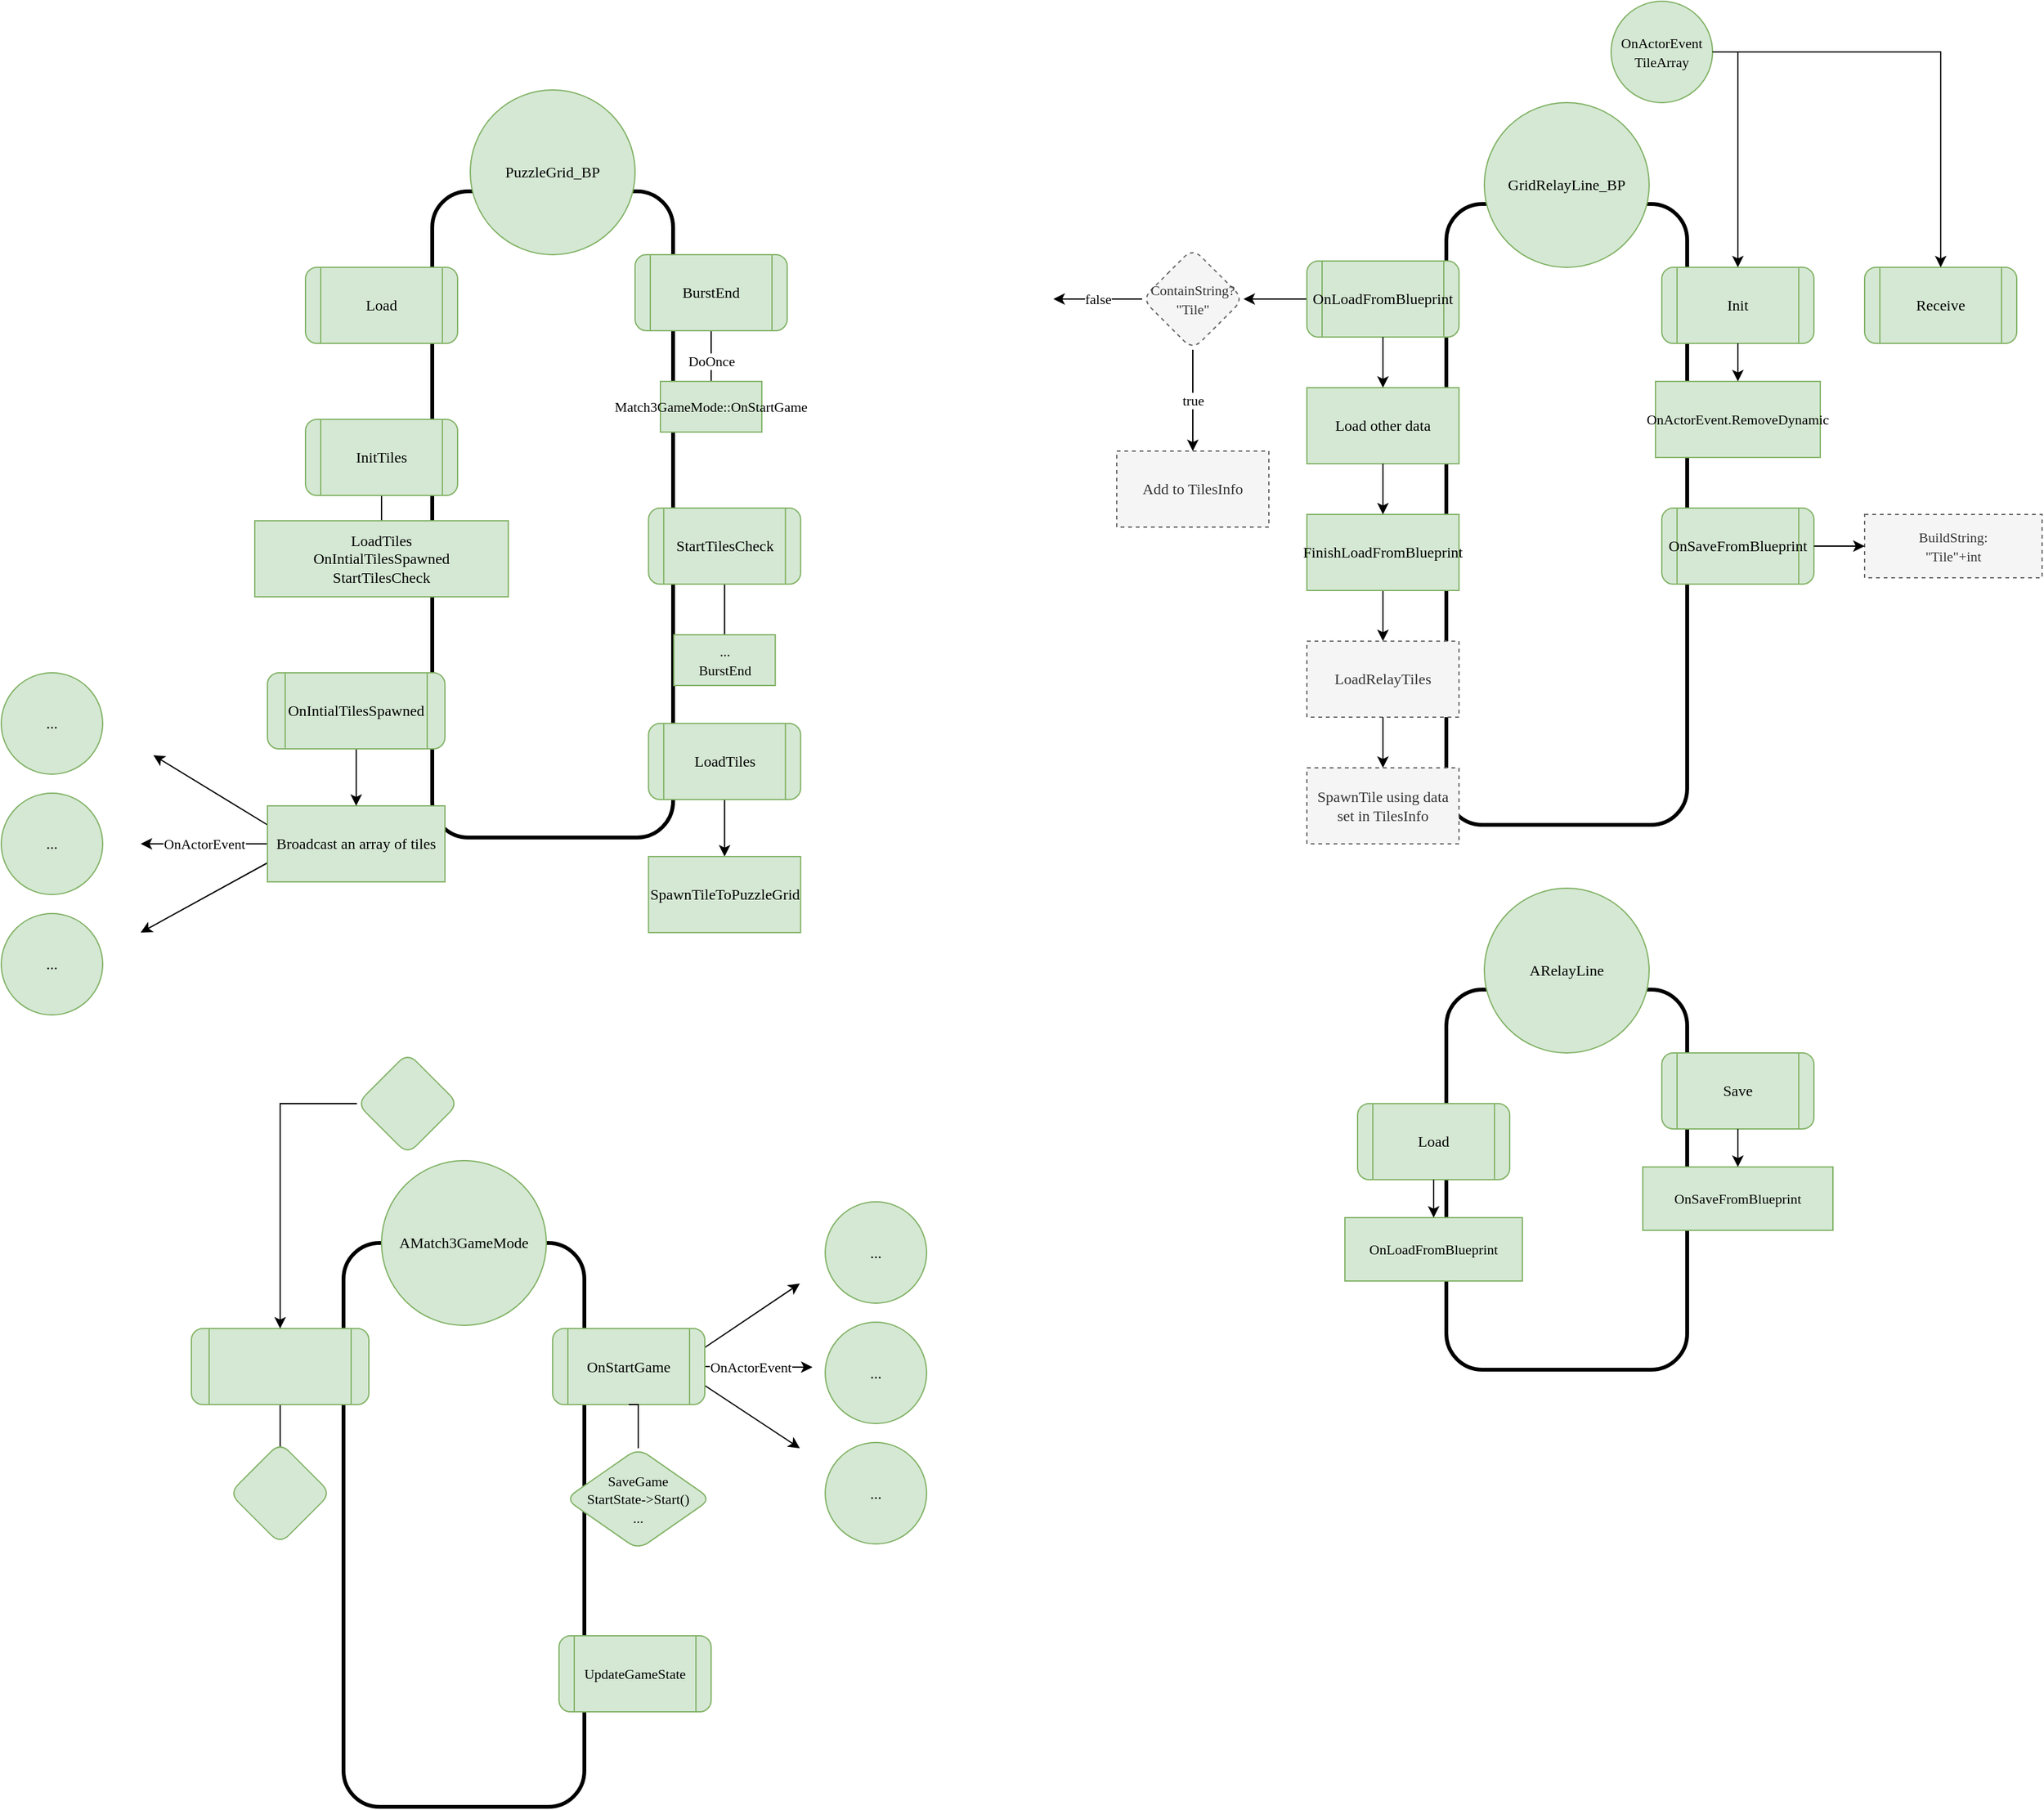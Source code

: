 <mxfile version="16.2.7" type="device"><diagram id="4u5bkuqh8i6XdxuR7M9z" name="Page-1"><mxGraphModel dx="2221" dy="1877" grid="1" gridSize="10" guides="1" tooltips="1" connect="1" arrows="1" fold="1" page="1" pageScale="1" pageWidth="850" pageHeight="1100" math="0" shadow="0"><root><mxCell id="0"/><mxCell id="1" parent="0"/><mxCell id="plS5oKs2EBD5TXASeQsz-4" value="" style="rounded=1;whiteSpace=wrap;html=1;fillColor=none;strokeWidth=3;fontFamily=SF Mono;" parent="1" vertex="1"><mxGeometry x="-660" y="-590" width="190" height="510" as="geometry"/></mxCell><mxCell id="plS5oKs2EBD5TXASeQsz-6" style="edgeStyle=none;rounded=1;orthogonalLoop=1;jettySize=auto;html=1;exitX=0.5;exitY=1;exitDx=0;exitDy=0;endArrow=none;endFill=0;entryX=0.5;entryY=0;entryDx=0;entryDy=0;fontFamily=SF Mono;" parent="1" source="plS5oKs2EBD5TXASeQsz-7" target="plS5oKs2EBD5TXASeQsz-22" edge="1"><mxGeometry relative="1" as="geometry"><mxPoint x="-440" y="-440" as="targetPoint"/></mxGeometry></mxCell><mxCell id="sbsRxTnk66kGfVWNklD2-2" value="DoOnce" style="edgeLabel;html=1;align=center;verticalAlign=middle;resizable=0;points=[];fontFamily=SF Mono;" parent="plS5oKs2EBD5TXASeQsz-6" vertex="1" connectable="0"><mxGeometry x="0.2" relative="1" as="geometry"><mxPoint as="offset"/></mxGeometry></mxCell><mxCell id="plS5oKs2EBD5TXASeQsz-7" value="BurstEnd" style="shape=process;whiteSpace=wrap;html=1;backgroundOutline=1;fillColor=#d5e8d4;strokeColor=#82b366;rounded=1;fontFamily=SF Mono;" parent="1" vertex="1"><mxGeometry x="-500" y="-540" width="120" height="60" as="geometry"/></mxCell><mxCell id="plS5oKs2EBD5TXASeQsz-12" value="PuzzleGrid_BP" style="ellipse;whiteSpace=wrap;html=1;aspect=fixed;fillColor=#d5e8d4;strokeColor=#82b366;rounded=1;fontFamily=SF Mono;" parent="1" vertex="1"><mxGeometry x="-630" y="-670" width="130" height="130" as="geometry"/></mxCell><mxCell id="plS5oKs2EBD5TXASeQsz-22" value="&lt;span style=&quot;font-size: 11px&quot;&gt;Match3GameMode::OnStartGame&lt;br&gt;&lt;/span&gt;" style="rounded=0;whiteSpace=wrap;html=1;fillColor=#d5e8d4;strokeColor=#82b366;fontFamily=SF Mono;" parent="1" vertex="1"><mxGeometry x="-480" y="-440" width="80" height="40" as="geometry"/></mxCell><mxCell id="sbsRxTnk66kGfVWNklD2-5" style="edgeStyle=orthogonalEdgeStyle;rounded=0;orthogonalLoop=1;jettySize=auto;html=1;exitX=0.5;exitY=1;exitDx=0;exitDy=0;entryX=0.5;entryY=0;entryDx=0;entryDy=0;fontFamily=SF Mono;endArrow=none;endFill=0;" parent="1" source="sbsRxTnk66kGfVWNklD2-3" target="sbsRxTnk66kGfVWNklD2-4" edge="1"><mxGeometry relative="1" as="geometry"/></mxCell><mxCell id="sbsRxTnk66kGfVWNklD2-3" value="InitTiles" style="shape=process;whiteSpace=wrap;html=1;backgroundOutline=1;fillColor=#d5e8d4;strokeColor=#82b366;rounded=1;fontFamily=SF Mono;" parent="1" vertex="1"><mxGeometry x="-760" y="-410" width="120" height="60" as="geometry"/></mxCell><mxCell id="sbsRxTnk66kGfVWNklD2-4" value="LoadTiles&lt;br&gt;OnIntialTilesSpawned&lt;span&gt;&lt;br&gt;StartTilesCheck&lt;br&gt;&lt;/span&gt;" style="rounded=0;whiteSpace=wrap;html=1;fillColor=#d5e8d4;strokeColor=#82b366;fontFamily=SF Mono;" parent="1" vertex="1"><mxGeometry x="-800" y="-330" width="200" height="60" as="geometry"/></mxCell><mxCell id="sbsRxTnk66kGfVWNklD2-17" style="edgeStyle=none;shape=connector;rounded=0;orthogonalLoop=1;jettySize=auto;html=1;exitX=0;exitY=0.25;exitDx=0;exitDy=0;labelBackgroundColor=default;fontFamily=SF Mono;fontSize=11;fontColor=default;endArrow=classic;endFill=1;strokeColor=default;" parent="1" source="sbsRxTnk66kGfVWNklD2-6" edge="1"><mxGeometry relative="1" as="geometry"><mxPoint x="-880" y="-145" as="targetPoint"/></mxGeometry></mxCell><mxCell id="sbsRxTnk66kGfVWNklD2-18" value="OnActorEvent" style="edgeStyle=none;shape=connector;rounded=0;orthogonalLoop=1;jettySize=auto;html=1;exitX=0;exitY=0.5;exitDx=0;exitDy=0;labelBackgroundColor=default;fontFamily=SF Mono;fontSize=11;fontColor=default;endArrow=classic;endFill=1;strokeColor=default;" parent="1" source="sbsRxTnk66kGfVWNklD2-6" edge="1"><mxGeometry relative="1" as="geometry"><mxPoint x="-890" y="-75" as="targetPoint"/></mxGeometry></mxCell><mxCell id="sbsRxTnk66kGfVWNklD2-19" style="edgeStyle=none;shape=connector;rounded=0;orthogonalLoop=1;jettySize=auto;html=1;exitX=0;exitY=0.75;exitDx=0;exitDy=0;labelBackgroundColor=default;fontFamily=SF Mono;fontSize=11;fontColor=default;endArrow=classic;endFill=1;strokeColor=default;" parent="1" source="sbsRxTnk66kGfVWNklD2-6" edge="1"><mxGeometry relative="1" as="geometry"><mxPoint x="-890" y="-5" as="targetPoint"/></mxGeometry></mxCell><mxCell id="sbsRxTnk66kGfVWNklD2-6" value="Broadcast an array of tiles" style="rounded=0;whiteSpace=wrap;html=1;fillColor=#d5e8d4;strokeColor=#82b366;fontFamily=SF Mono;" parent="1" vertex="1"><mxGeometry x="-790" y="-105" width="140" height="60" as="geometry"/></mxCell><mxCell id="sbsRxTnk66kGfVWNklD2-20" value="..." style="ellipse;whiteSpace=wrap;html=1;aspect=fixed;fillColor=#d5e8d4;strokeColor=#82b366;rounded=1;fontFamily=SF Mono;" parent="1" vertex="1"><mxGeometry x="-1000" y="-210" width="80" height="80" as="geometry"/></mxCell><mxCell id="sbsRxTnk66kGfVWNklD2-21" value="..." style="ellipse;whiteSpace=wrap;html=1;aspect=fixed;fillColor=#d5e8d4;strokeColor=#82b366;rounded=1;fontFamily=SF Mono;" parent="1" vertex="1"><mxGeometry x="-1000" y="-115" width="80" height="80" as="geometry"/></mxCell><mxCell id="sbsRxTnk66kGfVWNklD2-22" value="..." style="ellipse;whiteSpace=wrap;html=1;aspect=fixed;fillColor=#d5e8d4;strokeColor=#82b366;rounded=1;fontFamily=SF Mono;" parent="1" vertex="1"><mxGeometry x="-1000" y="-20" width="80" height="80" as="geometry"/></mxCell><mxCell id="sbsRxTnk66kGfVWNklD2-35" style="edgeStyle=orthogonalEdgeStyle;shape=connector;rounded=0;orthogonalLoop=1;jettySize=auto;html=1;exitX=0.5;exitY=1;exitDx=0;exitDy=0;entryX=0.5;entryY=0;entryDx=0;entryDy=0;labelBackgroundColor=default;fontFamily=SF Mono;fontSize=11;fontColor=default;endArrow=none;endFill=0;strokeColor=default;strokeWidth=1;" parent="1" source="sbsRxTnk66kGfVWNklD2-32" target="sbsRxTnk66kGfVWNklD2-33" edge="1"><mxGeometry relative="1" as="geometry"/></mxCell><mxCell id="sbsRxTnk66kGfVWNklD2-32" value="StartTilesCheck" style="shape=process;whiteSpace=wrap;html=1;backgroundOutline=1;fillColor=#d5e8d4;strokeColor=#82b366;rounded=1;fontFamily=SF Mono;" parent="1" vertex="1"><mxGeometry x="-489.37" y="-340" width="120" height="60" as="geometry"/></mxCell><mxCell id="sbsRxTnk66kGfVWNklD2-33" value="&lt;span style=&quot;font-size: 11px&quot;&gt;...&lt;br&gt;BurstEnd&lt;br&gt;&lt;/span&gt;" style="rounded=0;whiteSpace=wrap;html=1;fillColor=#d5e8d4;strokeColor=#82b366;fontFamily=SF Mono;" parent="1" vertex="1"><mxGeometry x="-469.37" y="-240" width="80" height="40" as="geometry"/></mxCell><mxCell id="SENwZf0jZD7FWOnmWLHz-13" style="edgeStyle=orthogonalEdgeStyle;rounded=0;orthogonalLoop=1;jettySize=auto;html=1;exitX=0.5;exitY=1;exitDx=0;exitDy=0;entryX=0.5;entryY=0;entryDx=0;entryDy=0;fontFamily=SF Mono;endArrow=classic;endFill=1;" edge="1" parent="1" source="sbsRxTnk66kGfVWNklD2-36" target="SENwZf0jZD7FWOnmWLHz-3"><mxGeometry relative="1" as="geometry"/></mxCell><mxCell id="sbsRxTnk66kGfVWNklD2-36" value="LoadTiles" style="shape=process;whiteSpace=wrap;html=1;backgroundOutline=1;fillColor=#d5e8d4;strokeColor=#82b366;rounded=1;fontFamily=SF Mono;" parent="1" vertex="1"><mxGeometry x="-489.37" y="-170" width="120" height="60" as="geometry"/></mxCell><mxCell id="PpKmrXKblxtawLF01E2E-1" value="Load" style="shape=process;whiteSpace=wrap;html=1;backgroundOutline=1;fillColor=#d5e8d4;strokeColor=#82b366;rounded=1;fontFamily=SF Mono;" parent="1" vertex="1"><mxGeometry x="-760" y="-530" width="120" height="60" as="geometry"/></mxCell><mxCell id="1tW_4isM74G8-kD3DywX-9" value="" style="group;fontFamily=SF Mono;" parent="1" vertex="1" connectable="0"><mxGeometry x="-850" y="90" width="580" height="595" as="geometry"/></mxCell><mxCell id="plS5oKs2EBD5TXASeQsz-1" value="" style="rounded=1;whiteSpace=wrap;html=1;fillColor=none;strokeWidth=3;fontFamily=SF Mono;" parent="1tW_4isM74G8-kD3DywX-9" vertex="1"><mxGeometry x="120" y="150" width="190" height="445" as="geometry"/></mxCell><mxCell id="sbsRxTnk66kGfVWNklD2-10" style="rounded=0;orthogonalLoop=1;jettySize=auto;html=1;exitX=1;exitY=0.5;exitDx=0;exitDy=0;fontFamily=SF Mono;endArrow=classic;endFill=1;" parent="1tW_4isM74G8-kD3DywX-9" source="plS5oKs2EBD5TXASeQsz-11" edge="1"><mxGeometry relative="1" as="geometry"><mxPoint x="490" y="248" as="targetPoint"/></mxGeometry></mxCell><mxCell id="sbsRxTnk66kGfVWNklD2-16" value="OnActorEvent" style="edgeLabel;html=1;align=center;verticalAlign=middle;resizable=0;points=[];fontSize=11;fontFamily=SF Mono;fontColor=default;" parent="sbsRxTnk66kGfVWNklD2-10" vertex="1" connectable="0"><mxGeometry x="-0.076" y="-3" relative="1" as="geometry"><mxPoint x="-4" y="-3" as="offset"/></mxGeometry></mxCell><mxCell id="sbsRxTnk66kGfVWNklD2-11" style="edgeStyle=none;shape=connector;rounded=0;orthogonalLoop=1;jettySize=auto;html=1;exitX=1;exitY=0.25;exitDx=0;exitDy=0;labelBackgroundColor=default;fontFamily=SF Mono;fontSize=11;fontColor=default;endArrow=classic;endFill=1;strokeColor=default;" parent="1tW_4isM74G8-kD3DywX-9" source="plS5oKs2EBD5TXASeQsz-11" edge="1"><mxGeometry relative="1" as="geometry"><mxPoint x="480" y="182" as="targetPoint"/></mxGeometry></mxCell><mxCell id="sbsRxTnk66kGfVWNklD2-12" style="edgeStyle=none;shape=connector;rounded=0;orthogonalLoop=1;jettySize=auto;html=1;exitX=1;exitY=0.75;exitDx=0;exitDy=0;labelBackgroundColor=default;fontFamily=SF Mono;fontSize=11;fontColor=default;endArrow=classic;endFill=1;strokeColor=default;" parent="1tW_4isM74G8-kD3DywX-9" source="plS5oKs2EBD5TXASeQsz-11" edge="1"><mxGeometry relative="1" as="geometry"><mxPoint x="480" y="312" as="targetPoint"/></mxGeometry></mxCell><mxCell id="plS5oKs2EBD5TXASeQsz-2" value="&lt;span style=&quot;font-size: 11px&quot;&gt;SaveGame&lt;br&gt;StartState-&amp;gt;Start()&lt;br&gt;...&lt;br&gt;&lt;/span&gt;" style="rhombus;whiteSpace=wrap;html=1;fillColor=#d5e8d4;strokeColor=#82b366;rounded=1;labelBackgroundColor=none;fontFamily=SF Mono;" parent="1tW_4isM74G8-kD3DywX-9" vertex="1"><mxGeometry x="295" y="312" width="115" height="80" as="geometry"/></mxCell><mxCell id="plS5oKs2EBD5TXASeQsz-5" value="AMatch3GameMode" style="ellipse;whiteSpace=wrap;html=1;aspect=fixed;fillColor=#d5e8d4;strokeColor=#82b366;rounded=1;fontFamily=SF Mono;" parent="1tW_4isM74G8-kD3DywX-9" vertex="1"><mxGeometry x="150" y="85" width="130" height="130" as="geometry"/></mxCell><mxCell id="plS5oKs2EBD5TXASeQsz-9" value="&lt;span style=&quot;font-size: 11px;&quot;&gt;UpdateGameState&lt;/span&gt;" style="shape=process;whiteSpace=wrap;html=1;backgroundOutline=1;fillColor=#d5e8d4;strokeColor=#82b366;labelBackgroundColor=none;rounded=1;fontFamily=SF Mono;" parent="1tW_4isM74G8-kD3DywX-9" vertex="1"><mxGeometry x="290" y="460" width="120" height="60" as="geometry"/></mxCell><mxCell id="plS5oKs2EBD5TXASeQsz-11" value="OnStartGame" style="shape=process;whiteSpace=wrap;html=1;backgroundOutline=1;fillColor=#d5e8d4;strokeColor=#82b366;rounded=1;fontFamily=SF Mono;" parent="1tW_4isM74G8-kD3DywX-9" vertex="1"><mxGeometry x="285" y="217.5" width="120" height="60" as="geometry"/></mxCell><mxCell id="plS5oKs2EBD5TXASeQsz-19" value="&lt;span style=&quot;font-size: 11px&quot;&gt;&lt;br&gt;&lt;/span&gt;" style="rhombus;whiteSpace=wrap;html=1;fillColor=#d5e8d4;strokeColor=#82b366;rounded=1;labelBackgroundColor=none;fontFamily=SF Mono;" parent="1tW_4isM74G8-kD3DywX-9" vertex="1"><mxGeometry x="130.63" width="80" height="80" as="geometry"/></mxCell><mxCell id="plS5oKs2EBD5TXASeQsz-10" style="edgeStyle=orthogonalEdgeStyle;rounded=0;orthogonalLoop=1;jettySize=auto;html=1;exitX=0.5;exitY=1;exitDx=0;exitDy=0;endArrow=none;endFill=0;entryX=0.5;entryY=0;entryDx=0;entryDy=0;fontFamily=SF Mono;" parent="1tW_4isM74G8-kD3DywX-9" source="plS5oKs2EBD5TXASeQsz-11" target="plS5oKs2EBD5TXASeQsz-2" edge="1"><mxGeometry relative="1" as="geometry"><mxPoint x="-190" y="842" as="targetPoint"/></mxGeometry></mxCell><mxCell id="plS5oKs2EBD5TXASeQsz-20" style="edgeStyle=orthogonalEdgeStyle;rounded=0;orthogonalLoop=1;jettySize=auto;html=1;exitX=0.5;exitY=1;exitDx=0;exitDy=0;endArrow=none;endFill=0;fontFamily=SF Mono;" parent="1tW_4isM74G8-kD3DywX-9" source="plS5oKs2EBD5TXASeQsz-21" edge="1"><mxGeometry relative="1" as="geometry"><mxPoint x="70" y="312" as="targetPoint"/></mxGeometry></mxCell><mxCell id="plS5oKs2EBD5TXASeQsz-21" value="" style="shape=process;whiteSpace=wrap;html=1;backgroundOutline=1;fillColor=#d5e8d4;strokeColor=#82b366;labelBackgroundColor=none;rounded=1;fontFamily=SF Mono;" parent="1tW_4isM74G8-kD3DywX-9" vertex="1"><mxGeometry y="217.5" width="140" height="60" as="geometry"/></mxCell><mxCell id="plS5oKs2EBD5TXASeQsz-24" value="&lt;span&gt;&lt;br&gt;&lt;/span&gt;" style="rhombus;whiteSpace=wrap;html=1;fillColor=#d5e8d4;strokeColor=#82b366;rounded=1;labelBackgroundColor=none;fontFamily=SF Mono;" parent="1tW_4isM74G8-kD3DywX-9" vertex="1"><mxGeometry x="30" y="307.5" width="80" height="80" as="geometry"/></mxCell><mxCell id="sbsRxTnk66kGfVWNklD2-13" value="..." style="ellipse;whiteSpace=wrap;html=1;aspect=fixed;fillColor=#d5e8d4;strokeColor=#82b366;rounded=1;fontFamily=SF Mono;" parent="1tW_4isM74G8-kD3DywX-9" vertex="1"><mxGeometry x="500" y="117.5" width="80" height="80" as="geometry"/></mxCell><mxCell id="sbsRxTnk66kGfVWNklD2-14" value="..." style="ellipse;whiteSpace=wrap;html=1;aspect=fixed;fillColor=#d5e8d4;strokeColor=#82b366;rounded=1;fontFamily=SF Mono;" parent="1tW_4isM74G8-kD3DywX-9" vertex="1"><mxGeometry x="500" y="212.5" width="80" height="80" as="geometry"/></mxCell><mxCell id="sbsRxTnk66kGfVWNklD2-15" value="..." style="ellipse;whiteSpace=wrap;html=1;aspect=fixed;fillColor=#d5e8d4;strokeColor=#82b366;rounded=1;fontFamily=SF Mono;" parent="1tW_4isM74G8-kD3DywX-9" vertex="1"><mxGeometry x="500" y="307.5" width="80" height="80" as="geometry"/></mxCell><mxCell id="plS5oKs2EBD5TXASeQsz-18" style="edgeStyle=orthogonalEdgeStyle;rounded=0;orthogonalLoop=1;jettySize=auto;html=1;exitX=0;exitY=0.5;exitDx=0;exitDy=0;entryX=0.5;entryY=0;entryDx=0;entryDy=0;fontFamily=SF Mono;" parent="1tW_4isM74G8-kD3DywX-9" source="plS5oKs2EBD5TXASeQsz-19" target="plS5oKs2EBD5TXASeQsz-21" edge="1"><mxGeometry relative="1" as="geometry"/></mxCell><mxCell id="SENwZf0jZD7FWOnmWLHz-3" value="SpawnTileToPuzzleGrid" style="rounded=0;whiteSpace=wrap;html=1;fillColor=#d5e8d4;strokeColor=#82b366;fontFamily=SF Mono;" vertex="1" parent="1"><mxGeometry x="-489.37" y="-65" width="120" height="60" as="geometry"/></mxCell><mxCell id="SENwZf0jZD7FWOnmWLHz-9" style="edgeStyle=orthogonalEdgeStyle;rounded=0;orthogonalLoop=1;jettySize=auto;html=1;exitX=0.5;exitY=1;exitDx=0;exitDy=0;entryX=0.5;entryY=0;entryDx=0;entryDy=0;fontFamily=SF Mono;" edge="1" parent="1" source="SENwZf0jZD7FWOnmWLHz-8" target="sbsRxTnk66kGfVWNklD2-6"><mxGeometry relative="1" as="geometry"/></mxCell><mxCell id="SENwZf0jZD7FWOnmWLHz-8" value="OnIntialTilesSpawned" style="shape=process;whiteSpace=wrap;html=1;backgroundOutline=1;fillColor=#d5e8d4;strokeColor=#82b366;rounded=1;fontFamily=SF Mono;" vertex="1" parent="1"><mxGeometry x="-790" y="-210" width="140" height="60" as="geometry"/></mxCell><mxCell id="SENwZf0jZD7FWOnmWLHz-19" value="" style="group" vertex="1" connectable="0" parent="1"><mxGeometry x="-110" y="-740" width="720" height="650" as="geometry"/></mxCell><mxCell id="sbsRxTnk66kGfVWNklD2-23" value="" style="rounded=1;whiteSpace=wrap;html=1;fillColor=none;strokeWidth=3;fontFamily=SF Mono;" parent="SENwZf0jZD7FWOnmWLHz-19" vertex="1"><mxGeometry x="250" y="160" width="190" height="490" as="geometry"/></mxCell><mxCell id="SENwZf0jZD7FWOnmWLHz-17" value="false" style="edgeStyle=orthogonalEdgeStyle;rounded=0;orthogonalLoop=1;jettySize=auto;html=1;exitX=0;exitY=0.5;exitDx=0;exitDy=0;fontFamily=SF Mono;endArrow=classic;endFill=1;" edge="1" parent="SENwZf0jZD7FWOnmWLHz-19" source="1tW_4isM74G8-kD3DywX-7"><mxGeometry relative="1" as="geometry"><mxPoint x="-60" y="235" as="targetPoint"/></mxGeometry></mxCell><mxCell id="1tW_4isM74G8-kD3DywX-7" value="&lt;span style=&quot;font-size: 11px&quot;&gt;ContainString?&lt;br&gt;&quot;Tile&quot;&lt;br&gt;&lt;/span&gt;" style="rhombus;whiteSpace=wrap;html=1;fillColor=#f5f5f5;strokeColor=#666666;rounded=1;labelBackgroundColor=none;fontFamily=SF Mono;fontColor=#333333;dashed=1;" parent="SENwZf0jZD7FWOnmWLHz-19" vertex="1"><mxGeometry x="10" y="195" width="80" height="80" as="geometry"/></mxCell><mxCell id="1tW_4isM74G8-kD3DywX-10" value="Add to TilesInfo" style="rounded=0;whiteSpace=wrap;html=1;fillColor=#f5f5f5;strokeColor=#666666;fontFamily=SF Mono;fontColor=#333333;dashed=1;" parent="SENwZf0jZD7FWOnmWLHz-19" vertex="1"><mxGeometry x="-10" y="355" width="120" height="60" as="geometry"/></mxCell><mxCell id="1tW_4isM74G8-kD3DywX-13" value="true" style="edgeStyle=orthogonalEdgeStyle;rounded=0;orthogonalLoop=1;jettySize=auto;html=1;exitX=0.5;exitY=1;exitDx=0;exitDy=0;entryX=0.5;entryY=0;entryDx=0;entryDy=0;endArrow=classic;endFill=1;fontFamily=SF Mono;" parent="SENwZf0jZD7FWOnmWLHz-19" source="1tW_4isM74G8-kD3DywX-7" target="1tW_4isM74G8-kD3DywX-10" edge="1"><mxGeometry relative="1" as="geometry"/></mxCell><mxCell id="SENwZf0jZD7FWOnmWLHz-48" style="edgeStyle=orthogonalEdgeStyle;rounded=0;orthogonalLoop=1;jettySize=auto;html=1;exitX=0.5;exitY=1;exitDx=0;exitDy=0;entryX=0.5;entryY=0;entryDx=0;entryDy=0;fontFamily=SF Mono;endArrow=classic;endFill=1;" edge="1" parent="SENwZf0jZD7FWOnmWLHz-19" source="1tW_4isM74G8-kD3DywX-11" target="SENwZf0jZD7FWOnmWLHz-47"><mxGeometry relative="1" as="geometry"/></mxCell><mxCell id="1tW_4isM74G8-kD3DywX-11" value="FinishLoadFromBlueprint" style="rounded=0;whiteSpace=wrap;html=1;fillColor=#d5e8d4;strokeColor=#82b366;fontFamily=SF Mono;" parent="SENwZf0jZD7FWOnmWLHz-19" vertex="1"><mxGeometry x="140" y="405" width="120" height="60" as="geometry"/></mxCell><mxCell id="1tW_4isM74G8-kD3DywX-16" value="Load other data" style="rounded=0;whiteSpace=wrap;html=1;fillColor=#d5e8d4;strokeColor=#82b366;fontFamily=SF Mono;" parent="SENwZf0jZD7FWOnmWLHz-19" vertex="1"><mxGeometry x="140" y="305" width="120" height="60" as="geometry"/></mxCell><mxCell id="sbsRxTnk66kGfVWNklD2-26" value="Init" style="shape=process;whiteSpace=wrap;html=1;backgroundOutline=1;fillColor=#d5e8d4;strokeColor=#82b366;rounded=1;fontFamily=SF Mono;" parent="SENwZf0jZD7FWOnmWLHz-19" vertex="1"><mxGeometry x="420" y="210" width="120" height="60" as="geometry"/></mxCell><mxCell id="sbsRxTnk66kGfVWNklD2-28" value="&lt;span style=&quot;font-size: 11px&quot;&gt;OnActorEvent.RemoveDynamic&lt;br&gt;&lt;/span&gt;" style="rounded=0;whiteSpace=wrap;html=1;fillColor=#d5e8d4;strokeColor=#82b366;fontFamily=SF Mono;" parent="SENwZf0jZD7FWOnmWLHz-19" vertex="1"><mxGeometry x="415" y="300" width="130" height="60" as="geometry"/></mxCell><mxCell id="sbsRxTnk66kGfVWNklD2-30" style="edgeStyle=orthogonalEdgeStyle;shape=connector;rounded=0;orthogonalLoop=1;jettySize=auto;html=1;exitX=1;exitY=0.5;exitDx=0;exitDy=0;labelBackgroundColor=default;fontFamily=SF Mono;fontSize=11;fontColor=default;endArrow=classic;endFill=1;strokeColor=default;" parent="SENwZf0jZD7FWOnmWLHz-19" source="sbsRxTnk66kGfVWNklD2-29" target="sbsRxTnk66kGfVWNklD2-26" edge="1"><mxGeometry relative="1" as="geometry"/></mxCell><mxCell id="sbsRxTnk66kGfVWNklD2-29" value="&lt;span style=&quot;font-size: 11px&quot;&gt;OnActorEvent&lt;br&gt;TileArray&lt;br&gt;&lt;/span&gt;" style="ellipse;whiteSpace=wrap;html=1;aspect=fixed;fillColor=#d5e8d4;strokeColor=#82b366;rounded=1;fontFamily=SF Mono;" parent="SENwZf0jZD7FWOnmWLHz-19" vertex="1"><mxGeometry x="380" width="80" height="80" as="geometry"/></mxCell><mxCell id="SENwZf0jZD7FWOnmWLHz-18" style="edgeStyle=orthogonalEdgeStyle;rounded=0;orthogonalLoop=1;jettySize=auto;html=1;exitX=0.5;exitY=1;exitDx=0;exitDy=0;entryX=0.5;entryY=0;entryDx=0;entryDy=0;fontFamily=SF Mono;endArrow=classic;endFill=1;" edge="1" parent="SENwZf0jZD7FWOnmWLHz-19" source="1tW_4isM74G8-kD3DywX-16" target="1tW_4isM74G8-kD3DywX-11"><mxGeometry relative="1" as="geometry"/></mxCell><mxCell id="1tW_4isM74G8-kD3DywX-1" value="OnSaveFromBlueprint" style="shape=process;whiteSpace=wrap;html=1;backgroundOutline=1;fillColor=#d5e8d4;strokeColor=#82b366;rounded=1;fontFamily=SF Mono;" parent="SENwZf0jZD7FWOnmWLHz-19" vertex="1"><mxGeometry x="420" y="400" width="120" height="60" as="geometry"/></mxCell><mxCell id="SENwZf0jZD7FWOnmWLHz-49" style="edgeStyle=orthogonalEdgeStyle;rounded=0;orthogonalLoop=1;jettySize=auto;html=1;exitX=0;exitY=0.5;exitDx=0;exitDy=0;fontFamily=SF Mono;endArrow=classic;endFill=1;" edge="1" parent="SENwZf0jZD7FWOnmWLHz-19" source="1tW_4isM74G8-kD3DywX-2" target="1tW_4isM74G8-kD3DywX-7"><mxGeometry relative="1" as="geometry"/></mxCell><mxCell id="1tW_4isM74G8-kD3DywX-2" value="OnLoadFromBlueprint" style="shape=process;whiteSpace=wrap;html=1;backgroundOutline=1;fillColor=#d5e8d4;strokeColor=#82b366;rounded=1;fontFamily=SF Mono;" parent="SENwZf0jZD7FWOnmWLHz-19" vertex="1"><mxGeometry x="140" y="205" width="120" height="60" as="geometry"/></mxCell><mxCell id="1tW_4isM74G8-kD3DywX-8" style="edgeStyle=orthogonalEdgeStyle;rounded=0;orthogonalLoop=1;jettySize=auto;html=1;exitX=0.5;exitY=1;exitDx=0;exitDy=0;entryX=0.5;entryY=0;entryDx=0;entryDy=0;endArrow=classic;endFill=1;fontFamily=SF Mono;" parent="SENwZf0jZD7FWOnmWLHz-19" source="1tW_4isM74G8-kD3DywX-2" target="1tW_4isM74G8-kD3DywX-16" edge="1"><mxGeometry relative="1" as="geometry"/></mxCell><mxCell id="sbsRxTnk66kGfVWNklD2-24" style="edgeStyle=none;rounded=1;orthogonalLoop=1;jettySize=auto;html=1;exitX=0.5;exitY=1;exitDx=0;exitDy=0;endArrow=classic;endFill=1;entryX=0.5;entryY=0;entryDx=0;entryDy=0;fontFamily=SF Mono;fillColor=#f8cecc;strokeColor=#050202;strokeWidth=1;" parent="SENwZf0jZD7FWOnmWLHz-19" source="sbsRxTnk66kGfVWNklD2-26" target="sbsRxTnk66kGfVWNklD2-28" edge="1"><mxGeometry relative="1" as="geometry"><mxPoint x="170" y="-70" as="targetPoint"/></mxGeometry></mxCell><mxCell id="1tW_4isM74G8-kD3DywX-4" value="&lt;span style=&quot;font-size: 11px&quot;&gt;BuildString:&lt;br&gt;&quot;Tile&quot;+int&lt;br&gt;&lt;/span&gt;" style="rounded=0;whiteSpace=wrap;html=1;fillColor=#f5f5f5;strokeColor=#666666;fontFamily=SF Mono;fontColor=#333333;dashed=1;" parent="SENwZf0jZD7FWOnmWLHz-19" vertex="1"><mxGeometry x="580" y="405" width="140" height="50" as="geometry"/></mxCell><mxCell id="SENwZf0jZD7FWOnmWLHz-10" value="Receive" style="shape=process;whiteSpace=wrap;html=1;backgroundOutline=1;fillColor=#d5e8d4;strokeColor=#82b366;rounded=1;fontFamily=SF Mono;" vertex="1" parent="SENwZf0jZD7FWOnmWLHz-19"><mxGeometry x="580" y="210" width="120" height="60" as="geometry"/></mxCell><mxCell id="sbsRxTnk66kGfVWNklD2-27" value="GridRelayLine_BP" style="ellipse;whiteSpace=wrap;html=1;aspect=fixed;fillColor=#d5e8d4;strokeColor=#82b366;rounded=1;fontFamily=SF Mono;" parent="SENwZf0jZD7FWOnmWLHz-19" vertex="1"><mxGeometry x="280" y="80" width="130" height="130" as="geometry"/></mxCell><mxCell id="1tW_4isM74G8-kD3DywX-6" style="edgeStyle=orthogonalEdgeStyle;rounded=0;orthogonalLoop=1;jettySize=auto;html=1;exitX=1;exitY=0.5;exitDx=0;exitDy=0;endArrow=classic;endFill=1;fontFamily=SF Mono;entryX=0;entryY=0.5;entryDx=0;entryDy=0;" parent="SENwZf0jZD7FWOnmWLHz-19" source="1tW_4isM74G8-kD3DywX-1" target="1tW_4isM74G8-kD3DywX-4" edge="1"><mxGeometry relative="1" as="geometry"/></mxCell><mxCell id="SENwZf0jZD7FWOnmWLHz-11" style="edgeStyle=orthogonalEdgeStyle;rounded=0;orthogonalLoop=1;jettySize=auto;html=1;exitX=1;exitY=0.5;exitDx=0;exitDy=0;entryX=0.5;entryY=0;entryDx=0;entryDy=0;fontFamily=SF Mono;" edge="1" parent="SENwZf0jZD7FWOnmWLHz-19" source="sbsRxTnk66kGfVWNklD2-29" target="SENwZf0jZD7FWOnmWLHz-10"><mxGeometry relative="1" as="geometry"/></mxCell><mxCell id="SENwZf0jZD7FWOnmWLHz-47" value="LoadRelayTiles" style="rounded=0;whiteSpace=wrap;html=1;fillColor=#f5f5f5;strokeColor=#666666;fontFamily=SF Mono;fontColor=#333333;dashed=1;" vertex="1" parent="SENwZf0jZD7FWOnmWLHz-19"><mxGeometry x="140" y="505" width="120" height="60" as="geometry"/></mxCell><mxCell id="SENwZf0jZD7FWOnmWLHz-20" value="" style="group" vertex="1" connectable="0" parent="1"><mxGeometry x="60" y="-40" width="385" height="380" as="geometry"/></mxCell><mxCell id="DRM_du0AoCUpCdWHp1lD-1" value="" style="rounded=1;whiteSpace=wrap;html=1;fillColor=none;strokeWidth=3;fontFamily=SF Mono;" parent="SENwZf0jZD7FWOnmWLHz-20" vertex="1"><mxGeometry x="80" y="80" width="190" height="300" as="geometry"/></mxCell><mxCell id="DRM_du0AoCUpCdWHp1lD-2" value="Save" style="shape=process;whiteSpace=wrap;html=1;backgroundOutline=1;fillColor=#d5e8d4;strokeColor=#82b366;rounded=1;fontFamily=SF Mono;" parent="SENwZf0jZD7FWOnmWLHz-20" vertex="1"><mxGeometry x="250" y="130" width="120" height="60" as="geometry"/></mxCell><mxCell id="DRM_du0AoCUpCdWHp1lD-3" value="ARelayLine" style="ellipse;whiteSpace=wrap;html=1;aspect=fixed;fillColor=#d5e8d4;strokeColor=#82b366;rounded=1;fontFamily=SF Mono;" parent="SENwZf0jZD7FWOnmWLHz-20" vertex="1"><mxGeometry x="110" width="130" height="130" as="geometry"/></mxCell><mxCell id="DRM_du0AoCUpCdWHp1lD-4" value="Load" style="shape=process;whiteSpace=wrap;html=1;backgroundOutline=1;fillColor=#d5e8d4;strokeColor=#82b366;rounded=1;fontFamily=SF Mono;" parent="SENwZf0jZD7FWOnmWLHz-20" vertex="1"><mxGeometry x="10" y="170" width="120" height="60" as="geometry"/></mxCell><mxCell id="DRM_du0AoCUpCdWHp1lD-5" value="&lt;span style=&quot;font-size: 11px&quot;&gt;OnSaveFromBlueprint&lt;br&gt;&lt;/span&gt;" style="rounded=0;whiteSpace=wrap;html=1;fillColor=#d5e8d4;strokeColor=#82b366;fontFamily=SF Mono;" parent="SENwZf0jZD7FWOnmWLHz-20" vertex="1"><mxGeometry x="235" y="220" width="150" height="50" as="geometry"/></mxCell><mxCell id="DRM_du0AoCUpCdWHp1lD-14" style="edgeStyle=orthogonalEdgeStyle;rounded=0;orthogonalLoop=1;jettySize=auto;html=1;exitX=0.5;exitY=1;exitDx=0;exitDy=0;entryX=0.5;entryY=0;entryDx=0;entryDy=0;" parent="SENwZf0jZD7FWOnmWLHz-20" source="DRM_du0AoCUpCdWHp1lD-2" target="DRM_du0AoCUpCdWHp1lD-5" edge="1"><mxGeometry relative="1" as="geometry"/></mxCell><mxCell id="DRM_du0AoCUpCdWHp1lD-6" value="&lt;span style=&quot;font-size: 11px&quot;&gt;OnLoadFromBlueprint&lt;br&gt;&lt;/span&gt;" style="rounded=0;whiteSpace=wrap;html=1;fillColor=#d5e8d4;strokeColor=#82b366;fontFamily=SF Mono;" parent="SENwZf0jZD7FWOnmWLHz-20" vertex="1"><mxGeometry y="260" width="140" height="50" as="geometry"/></mxCell><mxCell id="DRM_du0AoCUpCdWHp1lD-13" style="edgeStyle=orthogonalEdgeStyle;rounded=0;orthogonalLoop=1;jettySize=auto;html=1;exitX=0.5;exitY=1;exitDx=0;exitDy=0;entryX=0.5;entryY=0;entryDx=0;entryDy=0;" parent="SENwZf0jZD7FWOnmWLHz-20" source="DRM_du0AoCUpCdWHp1lD-4" target="DRM_du0AoCUpCdWHp1lD-6" edge="1"><mxGeometry relative="1" as="geometry"/></mxCell><mxCell id="1tW_4isM74G8-kD3DywX-12" value="SpawnTile using data set in TilesInfo" style="rounded=0;whiteSpace=wrap;html=1;fillColor=#f5f5f5;strokeColor=#666666;fontFamily=SF Mono;fontColor=#333333;dashed=1;" parent="1" vertex="1"><mxGeometry x="30" y="-135" width="120" height="60" as="geometry"/></mxCell><mxCell id="SENwZf0jZD7FWOnmWLHz-16" style="edgeStyle=orthogonalEdgeStyle;rounded=0;orthogonalLoop=1;jettySize=auto;html=1;exitX=0.5;exitY=1;exitDx=0;exitDy=0;entryX=0.5;entryY=0;entryDx=0;entryDy=0;fontFamily=SF Mono;endArrow=classic;endFill=1;" edge="1" parent="1" source="SENwZf0jZD7FWOnmWLHz-47" target="1tW_4isM74G8-kD3DywX-12"><mxGeometry relative="1" as="geometry"/></mxCell></root></mxGraphModel></diagram></mxfile>